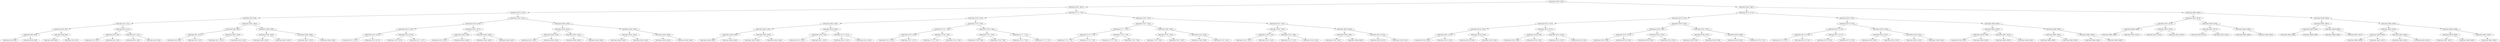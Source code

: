 digraph G{
631621595 [label="Node{data=[9739, 9739]}"]
631621595 -> 80903581
80903581 [label="Node{data=[4637, 4637]}"]
80903581 -> 687372448
687372448 [label="Node{data=[4570, 4570]}"]
687372448 -> 541135648
541135648 [label="Node{data=[919, 919]}"]
541135648 -> 726762476
726762476 [label="Node{data=[911, 911]}"]
726762476 -> 1014508942
1014508942 [label="Node{data=[907, 907]}"]
1014508942 -> 1462661081
1462661081 [label="Node{data=[905, 905]}"]
1462661081 -> 2136911375
2136911375 [label="Node{data=[858, 858]}"]
1462661081 -> 1488395499
1488395499 [label="Node{data=[906, 906]}"]
1014508942 -> 626941486
626941486 [label="Node{data=[909, 909]}"]
626941486 -> 19578363
19578363 [label="Node{data=[908, 908]}"]
626941486 -> 185488647
185488647 [label="Node{data=[910, 910]}"]
726762476 -> 1807634633
1807634633 [label="Node{data=[915, 915]}"]
1807634633 -> 1011276990
1011276990 [label="Node{data=[913, 913]}"]
1011276990 -> 1750563752
1750563752 [label="Node{data=[912, 912]}"]
1011276990 -> 285781448
285781448 [label="Node{data=[914, 914]}"]
1807634633 -> 145329976
145329976 [label="Node{data=[917, 917]}"]
145329976 -> 33558975
33558975 [label="Node{data=[916, 916]}"]
145329976 -> 1373220972
1373220972 [label="Node{data=[918, 918]}"]
541135648 -> 99295602
99295602 [label="Node{data=[4562, 4562]}"]
99295602 -> 1107275448
1107275448 [label="Node{data=[965, 965]}"]
1107275448 -> 1139851985
1139851985 [label="Node{data=[921, 921]}"]
1139851985 -> 1605783571
1605783571 [label="Node{data=[920, 920]}"]
1139851985 -> 59382310
59382310 [label="Node{data=[922, 922]}"]
1107275448 -> 1069350529
1069350529 [label="Node{data=[4303, 4303]}"]
1069350529 -> 2048869869
2048869869 [label="Node{data=[3511, 3511]}"]
1069350529 -> 390374517
390374517 [label="Node{data=[4555, 4555]}"]
99295602 -> 1145882513
1145882513 [label="Node{data=[4566, 4566]}"]
1145882513 -> 475816303
475816303 [label="Node{data=[4564, 4564]}"]
475816303 -> 476868388
476868388 [label="Node{data=[4563, 4563]}"]
475816303 -> 783882192
783882192 [label="Node{data=[4565, 4565]}"]
1145882513 -> 208350681
208350681 [label="Node{data=[4568, 4568]}"]
208350681 -> 1933799970
1933799970 [label="Node{data=[4567, 4567]}"]
208350681 -> 212416033
212416033 [label="Node{data=[4569, 4569]}"]
687372448 -> 1783146483
1783146483 [label="Node{data=[4621, 4621]}"]
1783146483 -> 1066949254
1066949254 [label="Node{data=[4578, 4578]}"]
1066949254 -> 1470295349
1470295349 [label="Node{data=[4574, 4574]}"]
1470295349 -> 318755294
318755294 [label="Node{data=[4572, 4572]}"]
318755294 -> 1026001741
1026001741 [label="Node{data=[4571, 4571]}"]
318755294 -> 1083615749
1083615749 [label="Node{data=[4573, 4573]}"]
1470295349 -> 10304615
10304615 [label="Node{data=[4576, 4576]}"]
10304615 -> 1820355723
1820355723 [label="Node{data=[4575, 4575]}"]
10304615 -> 1845297077
1845297077 [label="Node{data=[4577, 4577]}"]
1066949254 -> 407877261
407877261 [label="Node{data=[4617, 4617]}"]
407877261 -> 1910034407
1910034407 [label="Node{data=[4590, 4590]}"]
1910034407 -> 508756323
508756323 [label="Node{data=[4579, 4579]}"]
1910034407 -> 349717579
349717579 [label="Node{data=[4616, 4616]}"]
407877261 -> 1900438403
1900438403 [label="Node{data=[4619, 4619]}"]
1900438403 -> 1188445627
1188445627 [label="Node{data=[4618, 4618]}"]
1900438403 -> 1082684443
1082684443 [label="Node{data=[4620, 4620]}"]
1783146483 -> 379886173
379886173 [label="Node{data=[4629, 4629]}"]
379886173 -> 1421650289
1421650289 [label="Node{data=[4625, 4625]}"]
1421650289 -> 594570680
594570680 [label="Node{data=[4623, 4623]}"]
594570680 -> 542895457
542895457 [label="Node{data=[4622, 4622]}"]
594570680 -> 312470853
312470853 [label="Node{data=[4624, 4624]}"]
1421650289 -> 593045830
593045830 [label="Node{data=[4627, 4627]}"]
593045830 -> 65310008
65310008 [label="Node{data=[4626, 4626]}"]
593045830 -> 2083215552
2083215552 [label="Node{data=[4628, 4628]}"]
379886173 -> 296974277
296974277 [label="Node{data=[4633, 4633]}"]
296974277 -> 2076864428
2076864428 [label="Node{data=[4631, 4631]}"]
2076864428 -> 1549840544
1549840544 [label="Node{data=[4630, 4630]}"]
2076864428 -> 2049646260
2049646260 [label="Node{data=[4632, 4632]}"]
296974277 -> 1881949035
1881949035 [label="Node{data=[4635, 4635]}"]
1881949035 -> 1479800269
1479800269 [label="Node{data=[4634, 4634]}"]
1881949035 -> 17808347
17808347 [label="Node{data=[4636, 4636]}"]
80903581 -> 603184112
603184112 [label="Node{data=[7773, 7773]}"]
603184112 -> 836170750
836170750 [label="Node{data=[7674, 7674]}"]
836170750 -> 1980560788
1980560788 [label="Node{data=[4681, 4681]}"]
1980560788 -> 178342381
178342381 [label="Node{data=[4641, 4641]}"]
178342381 -> 925908754
925908754 [label="Node{data=[4639, 4639]}"]
925908754 -> 838820617
838820617 [label="Node{data=[4638, 4638]}"]
925908754 -> 542019831
542019831 [label="Node{data=[4640, 4640]}"]
178342381 -> 547380018
547380018 [label="Node{data=[4643, 4643]}"]
547380018 -> 375273627
375273627 [label="Node{data=[4642, 4642]}"]
547380018 -> 1551103602
1551103602 [label="Node{data=[4644, 4644]}"]
1980560788 -> 149818403
149818403 [label="Node{data=[5050, 5050]}"]
149818403 -> 716550087
716550087 [label="Node{data=[4763, 4763]}"]
716550087 -> 1305002218
1305002218 [label="Node{data=[4733, 4733]}"]
716550087 -> 239824711
239824711 [label="Node{data=[5027, 5027]}"]
149818403 -> 1983706553
1983706553 [label="Node{data=[5117, 5117]}"]
1983706553 -> 1911600942
1911600942 [label="Node{data=[5101, 5101]}"]
1983706553 -> 2050291306
2050291306 [label="Node{data=[5491, 5491]}"]
836170750 -> 793808700
793808700 [label="Node{data=[7765, 7765]}"]
793808700 -> 1053832786
1053832786 [label="Node{data=[7714, 7714]}"]
1053832786 -> 1257090913
1257090913 [label="Node{data=[7676, 7676]}"]
1257090913 -> 389519344
389519344 [label="Node{data=[7675, 7675]}"]
1257090913 -> 1010156357
1010156357 [label="Node{data=[7677, 7677]}"]
1053832786 -> 57151543
57151543 [label="Node{data=[7758, 7758]}"]
57151543 -> 609825180
609825180 [label="Node{data=[7715, 7715]}"]
57151543 -> 268086000
268086000 [label="Node{data=[7764, 7764]}"]
793808700 -> 499609505
499609505 [label="Node{data=[7769, 7769]}"]
499609505 -> 1592601990
1592601990 [label="Node{data=[7767, 7767]}"]
1592601990 -> 869610006
869610006 [label="Node{data=[7766, 7766]}"]
1592601990 -> 1772270518
1772270518 [label="Node{data=[7768, 7768]}"]
499609505 -> 1329492804
1329492804 [label="Node{data=[7771, 7771]}"]
1329492804 -> 2013853240
2013853240 [label="Node{data=[7770, 7770]}"]
1329492804 -> 1658273453
1658273453 [label="Node{data=[7772, 7772]}"]
603184112 -> 504634946
504634946 [label="Node{data=[7812, 7812]}"]
504634946 -> 579660439
579660439 [label="Node{data=[7781, 7781]}"]
579660439 -> 487219656
487219656 [label="Node{data=[7777, 7777]}"]
487219656 -> 1181947538
1181947538 [label="Node{data=[7775, 7775]}"]
1181947538 -> 2016146960
2016146960 [label="Node{data=[7774, 7774]}"]
1181947538 -> 1035363280
1035363280 [label="Node{data=[7776, 7776]}"]
487219656 -> 1945915791
1945915791 [label="Node{data=[7779, 7779]}"]
1945915791 -> 769986276
769986276 [label="Node{data=[7778, 7778]}"]
1945915791 -> 182052414
182052414 [label="Node{data=[7780, 7780]}"]
579660439 -> 75480150
75480150 [label="Node{data=[7808, 7808]}"]
75480150 -> 354350463
354350463 [label="Node{data=[7783, 7783]}"]
354350463 -> 277437206
277437206 [label="Node{data=[7782, 7782]}"]
354350463 -> 1428469551
1428469551 [label="Node{data=[7807, 7807]}"]
75480150 -> 750795985
750795985 [label="Node{data=[7810, 7810]}"]
750795985 -> 1310167355
1310167355 [label="Node{data=[7809, 7809]}"]
750795985 -> 345780740
345780740 [label="Node{data=[7811, 7811]}"]
504634946 -> 1693540983
1693540983 [label="Node{data=[7821, 7821]}"]
1693540983 -> 1232792716
1232792716 [label="Node{data=[7816, 7816]}"]
1232792716 -> 999699153
999699153 [label="Node{data=[7814, 7814]}"]
999699153 -> 1315908533
1315908533 [label="Node{data=[7813, 7813]}"]
999699153 -> 568462037
568462037 [label="Node{data=[7815, 7815]}"]
1232792716 -> 1063423209
1063423209 [label="Node{data=[7818, 7818]}"]
1063423209 -> 904409454
904409454 [label="Node{data=[7817, 7817]}"]
1063423209 -> 40736485
40736485 [label="Node{data=[7819, 7819]}"]
1693540983 -> 862486751
862486751 [label="Node{data=[9643, 9643]}"]
862486751 -> 407263135
407263135 [label="Node{data=[7984, 7984]}"]
407263135 -> 1825662648
1825662648 [label="Node{data=[7933, 7933]}"]
407263135 -> 40177529
40177529 [label="Node{data=[8009, 8009]}"]
862486751 -> 1979455890
1979455890 [label="Node{data=[9710, 9710]}"]
1979455890 -> 1605128733
1605128733 [label="Node{data=[9674, 9674]}"]
1979455890 -> 951000054
951000054 [label="Node{data=[9738, 9738]}"]
631621595 -> 312202589
312202589 [label="Node{data=[9867, 9867]}"]
312202589 -> 129924629
129924629 [label="Node{data=[9771, 9771]}"]
129924629 -> 985655365
985655365 [label="Node{data=[9755, 9755]}"]
985655365 -> 2047812687
2047812687 [label="Node{data=[9747, 9747]}"]
2047812687 -> 913450862
913450862 [label="Node{data=[9743, 9743]}"]
913450862 -> 1112062307
1112062307 [label="Node{data=[9741, 9741]}"]
1112062307 -> 133205167
133205167 [label="Node{data=[9740, 9740]}"]
1112062307 -> 81722690
81722690 [label="Node{data=[9742, 9742]}"]
913450862 -> 590406624
590406624 [label="Node{data=[9745, 9745]}"]
590406624 -> 615830852
615830852 [label="Node{data=[9744, 9744]}"]
590406624 -> 664969353
664969353 [label="Node{data=[9746, 9746]}"]
2047812687 -> 1415937490
1415937490 [label="Node{data=[9751, 9751]}"]
1415937490 -> 1886301021
1886301021 [label="Node{data=[9749, 9749]}"]
1886301021 -> 1920098017
1920098017 [label="Node{data=[9748, 9748]}"]
1886301021 -> 1088818894
1088818894 [label="Node{data=[9750, 9750]}"]
1415937490 -> 1066561773
1066561773 [label="Node{data=[9753, 9753]}"]
1066561773 -> 975372289
975372289 [label="Node{data=[9752, 9752]}"]
1066561773 -> 1522975986
1522975986 [label="Node{data=[9754, 9754]}"]
985655365 -> 715534618
715534618 [label="Node{data=[9763, 9763]}"]
715534618 -> 102709691
102709691 [label="Node{data=[9759, 9759]}"]
102709691 -> 614335089
614335089 [label="Node{data=[9757, 9757]}"]
614335089 -> 1217639236
1217639236 [label="Node{data=[9756, 9756]}"]
614335089 -> 1403413933
1403413933 [label="Node{data=[9758, 9758]}"]
102709691 -> 738937987
738937987 [label="Node{data=[9761, 9761]}"]
738937987 -> 2018664185
2018664185 [label="Node{data=[9760, 9760]}"]
738937987 -> 755944228
755944228 [label="Node{data=[9762, 9762]}"]
715534618 -> 1298483237
1298483237 [label="Node{data=[9767, 9767]}"]
1298483237 -> 1006398046
1006398046 [label="Node{data=[9765, 9765]}"]
1006398046 -> 1370709582
1370709582 [label="Node{data=[9764, 9764]}"]
1006398046 -> 180353207
180353207 [label="Node{data=[9766, 9766]}"]
1298483237 -> 1836887461
1836887461 [label="Node{data=[9769, 9769]}"]
1836887461 -> 889885902
889885902 [label="Node{data=[9768, 9768]}"]
1836887461 -> 2113989903
2113989903 [label="Node{data=[9770, 9770]}"]
129924629 -> 185583672
185583672 [label="Node{data=[9787, 9787]}"]
185583672 -> 60181881
60181881 [label="Node{data=[9779, 9779]}"]
60181881 -> 1658520865
1658520865 [label="Node{data=[9775, 9775]}"]
1658520865 -> 457893088
457893088 [label="Node{data=[9773, 9773]}"]
457893088 -> 1861329337
1861329337 [label="Node{data=[9772, 9772]}"]
457893088 -> 1606272155
1606272155 [label="Node{data=[9774, 9774]}"]
1658520865 -> 1702178880
1702178880 [label="Node{data=[9777, 9777]}"]
1702178880 -> 693417450
693417450 [label="Node{data=[9776, 9776]}"]
1702178880 -> 1254827280
1254827280 [label="Node{data=[9778, 9778]}"]
60181881 -> 2078517710
2078517710 [label="Node{data=[9783, 9783]}"]
2078517710 -> 936931778
936931778 [label="Node{data=[9781, 9781]}"]
936931778 -> 1001351478
1001351478 [label="Node{data=[9780, 9780]}"]
936931778 -> 677329142
677329142 [label="Node{data=[9782, 9782]}"]
2078517710 -> 1309956586
1309956586 [label="Node{data=[9785, 9785]}"]
1309956586 -> 985032587
985032587 [label="Node{data=[9784, 9784]}"]
1309956586 -> 2056277810
2056277810 [label="Node{data=[9786, 9786]}"]
185583672 -> 727273502
727273502 [label="Node{data=[9859, 9859]}"]
727273502 -> 1198426006
1198426006 [label="Node{data=[9855, 9855]}"]
1198426006 -> 1324165839
1324165839 [label="Node{data=[9789, 9789]}"]
1324165839 -> 922486271
922486271 [label="Node{data=[9788, 9788]}"]
1324165839 -> 1472494238
1472494238 [label="Node{data=[9854, 9854]}"]
1198426006 -> 1680147911
1680147911 [label="Node{data=[9857, 9857]}"]
1680147911 -> 1127866590
1127866590 [label="Node{data=[9856, 9856]}"]
1680147911 -> 356308667
356308667 [label="Node{data=[9858, 9858]}"]
727273502 -> 1641565704
1641565704 [label="Node{data=[9863, 9863]}"]
1641565704 -> 765420745
765420745 [label="Node{data=[9861, 9861]}"]
765420745 -> 564944564
564944564 [label="Node{data=[9860, 9860]}"]
765420745 -> 1389808948
1389808948 [label="Node{data=[9862, 9862]}"]
1641565704 -> 1901945192
1901945192 [label="Node{data=[9865, 9865]}"]
1901945192 -> 666040998
666040998 [label="Node{data=[9864, 9864]}"]
1901945192 -> 1680365850
1680365850 [label="Node{data=[9866, 9866]}"]
312202589 -> 7575494
7575494 [label="Node{data=[9883, 9883]}"]
7575494 -> 448782465
448782465 [label="Node{data=[9875, 9875]}"]
448782465 -> 711483066
711483066 [label="Node{data=[9871, 9871]}"]
711483066 -> 204354148
204354148 [label="Node{data=[9869, 9869]}"]
204354148 -> 276777344
276777344 [label="Node{data=[9868, 9868]}"]
204354148 -> 1973491942
1973491942 [label="Node{data=[9870, 9870]}"]
711483066 -> 492045670
492045670 [label="Node{data=[9873, 9873]}"]
492045670 -> 1611966906
1611966906 [label="Node{data=[9872, 9872]}"]
492045670 -> 181260145
181260145 [label="Node{data=[9874, 9874]}"]
448782465 -> 2010546406
2010546406 [label="Node{data=[9879, 9879]}"]
2010546406 -> 1242874959
1242874959 [label="Node{data=[9877, 9877]}"]
1242874959 -> 252247502
252247502 [label="Node{data=[9876, 9876]}"]
1242874959 -> 1809456409
1809456409 [label="Node{data=[9878, 9878]}"]
2010546406 -> 684220724
684220724 [label="Node{data=[9881, 9881]}"]
684220724 -> 1150480094
1150480094 [label="Node{data=[9880, 9880]}"]
684220724 -> 213683471
213683471 [label="Node{data=[9882, 9882]}"]
7575494 -> 934640468
934640468 [label="Node{data=[9928, 9928]}"]
934640468 -> 1545563479
1545563479 [label="Node{data=[9887, 9887]}"]
1545563479 -> 254315540
254315540 [label="Node{data=[9885, 9885]}"]
254315540 -> 1737796619
1737796619 [label="Node{data=[9884, 9884]}"]
254315540 -> 2078741622
2078741622 [label="Node{data=[9886, 9886]}"]
1545563479 -> 1555413896
1555413896 [label="Node{data=[9889, 9889]}"]
1555413896 -> 397857830
397857830 [label="Node{data=[9888, 9888]}"]
1555413896 -> 1434506799
1434506799 [label="Node{data=[9927, 9927]}"]
934640468 -> 377957453
377957453 [label="Node{data=[9936, 9936]}"]
377957453 -> 1730129134
1730129134 [label="Node{data=[9932, 9932]}"]
1730129134 -> 1185502159
1185502159 [label="Node{data=[9930, 9930]}"]
1185502159 -> 357291163
357291163 [label="Node{data=[9929, 9929]}"]
1185502159 -> 973174587
973174587 [label="Node{data=[9931, 9931]}"]
1730129134 -> 551797833
551797833 [label="Node{data=[9934, 9934]}"]
551797833 -> 744021169
744021169 [label="Node{data=[9933, 9933]}"]
551797833 -> 1744579245
1744579245 [label="Node{data=[9935, 9935]}"]
377957453 -> 1458905542
1458905542 [label="Node{data=[9940, 9940]}"]
1458905542 -> 1745512157
1745512157 [label="Node{data=[9938, 9938]}"]
1745512157 -> 48071225
48071225 [label="Node{data=[9937, 9937]}"]
1745512157 -> 74606989
74606989 [label="Node{data=[9939, 9939]}"]
1458905542 -> 2071364564
2071364564 [label="Node{data=[9941, 9941]}"]
2071364564 -> 1081159401
1081159401 [label="Node{data=[9942, 9942]}"]
}
